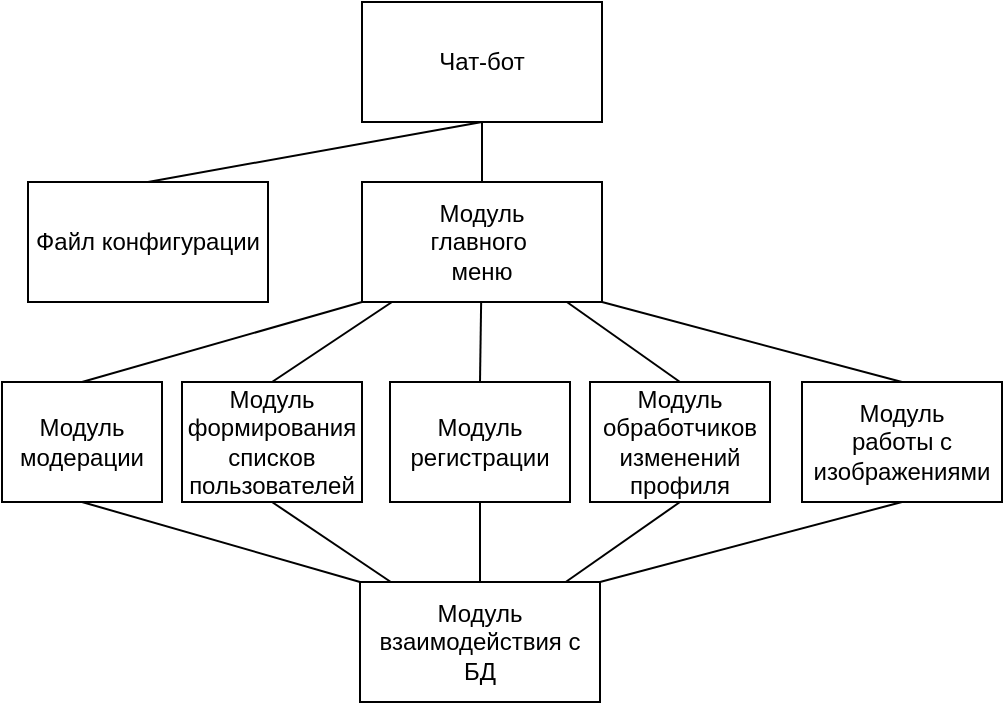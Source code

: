 <mxfile version="15.4.0" type="device"><diagram id="7jRWIJMAInZecaxBnqw3" name="Страница 1"><mxGraphModel dx="1086" dy="806" grid="1" gridSize="10" guides="1" tooltips="1" connect="1" arrows="1" fold="1" page="1" pageScale="1" pageWidth="827" pageHeight="1169" math="0" shadow="0"><root><mxCell id="0"/><mxCell id="1" parent="0"/><mxCell id="RjMLmramy-6WkKEBG9k0-1" value="Чат-бот" style="rounded=0;whiteSpace=wrap;html=1;" parent="1" vertex="1"><mxGeometry x="430" y="70" width="120" height="60" as="geometry"/></mxCell><mxCell id="RjMLmramy-6WkKEBG9k0-8" style="edgeStyle=none;rounded=0;orthogonalLoop=1;jettySize=auto;html=1;exitX=0.5;exitY=0;exitDx=0;exitDy=0;entryX=0.5;entryY=1;entryDx=0;entryDy=0;endArrow=none;endFill=0;" parent="1" source="RjMLmramy-6WkKEBG9k0-4" target="RjMLmramy-6WkKEBG9k0-1" edge="1"><mxGeometry relative="1" as="geometry"/></mxCell><mxCell id="RjMLmramy-6WkKEBG9k0-4" value="Файл конфигурации" style="rounded=0;whiteSpace=wrap;html=1;" parent="1" vertex="1"><mxGeometry x="263" y="160" width="120" height="60" as="geometry"/></mxCell><mxCell id="RjMLmramy-6WkKEBG9k0-7" style="edgeStyle=none;rounded=0;orthogonalLoop=1;jettySize=auto;html=1;exitX=0.5;exitY=0;exitDx=0;exitDy=0;entryX=0.5;entryY=1;entryDx=0;entryDy=0;endArrow=none;endFill=0;" parent="1" source="RjMLmramy-6WkKEBG9k0-5" target="RjMLmramy-6WkKEBG9k0-1" edge="1"><mxGeometry relative="1" as="geometry"/></mxCell><mxCell id="RjMLmramy-6WkKEBG9k0-5" value="&lt;span style=&quot;background-color: rgb(255 , 255 , 255)&quot;&gt;Модуль&lt;br&gt;главного&amp;nbsp;&lt;br&gt;меню&lt;/span&gt;" style="rounded=0;whiteSpace=wrap;html=1;" parent="1" vertex="1"><mxGeometry x="430" y="160" width="120" height="60" as="geometry"/></mxCell><mxCell id="RjMLmramy-6WkKEBG9k0-9" value="Модуль взаимодействия с БД" style="rounded=0;whiteSpace=wrap;html=1;" parent="1" vertex="1"><mxGeometry x="429" y="360" width="120" height="60" as="geometry"/></mxCell><mxCell id="RjMLmramy-6WkKEBG9k0-42" style="edgeStyle=none;rounded=0;orthogonalLoop=1;jettySize=auto;html=1;exitX=0.5;exitY=1;exitDx=0;exitDy=0;endArrow=none;endFill=0;entryX=1;entryY=0;entryDx=0;entryDy=0;" parent="1" source="RjMLmramy-6WkKEBG9k0-10" target="RjMLmramy-6WkKEBG9k0-9" edge="1"><mxGeometry relative="1" as="geometry"><mxPoint x="490" y="330.0" as="targetPoint"/></mxGeometry></mxCell><mxCell id="RjMLmramy-6WkKEBG9k0-48" style="edgeStyle=none;rounded=0;orthogonalLoop=1;jettySize=auto;html=1;exitX=0.5;exitY=0;exitDx=0;exitDy=0;endArrow=none;endFill=0;" parent="1" source="RjMLmramy-6WkKEBG9k0-10" edge="1"><mxGeometry relative="1" as="geometry"><mxPoint x="550" y="220" as="targetPoint"/></mxGeometry></mxCell><mxCell id="RjMLmramy-6WkKEBG9k0-10" value="Модуль &lt;br&gt;работы с изображениями" style="rounded=0;whiteSpace=wrap;html=1;" parent="1" vertex="1"><mxGeometry x="650" y="260" width="100" height="60" as="geometry"/></mxCell><mxCell id="RjMLmramy-6WkKEBG9k0-40" style="edgeStyle=none;rounded=0;orthogonalLoop=1;jettySize=auto;html=1;exitX=0.5;exitY=1;exitDx=0;exitDy=0;endArrow=none;endFill=0;" parent="1" source="RjMLmramy-6WkKEBG9k0-12" target="RjMLmramy-6WkKEBG9k0-9" edge="1"><mxGeometry relative="1" as="geometry"><mxPoint x="460" y="320" as="targetPoint"/></mxGeometry></mxCell><mxCell id="RjMLmramy-6WkKEBG9k0-46" style="edgeStyle=none;rounded=0;orthogonalLoop=1;jettySize=auto;html=1;exitX=0.5;exitY=0;exitDx=0;exitDy=0;endArrow=none;endFill=0;" parent="1" source="RjMLmramy-6WkKEBG9k0-12" target="RjMLmramy-6WkKEBG9k0-5" edge="1"><mxGeometry relative="1" as="geometry"><mxPoint x="490" y="220" as="targetPoint"/></mxGeometry></mxCell><mxCell id="RjMLmramy-6WkKEBG9k0-12" value="Модуль обработчиков изменений &lt;br&gt;профиля" style="rounded=0;whiteSpace=wrap;html=1;" parent="1" vertex="1"><mxGeometry x="544" y="260" width="90" height="60" as="geometry"/></mxCell><mxCell id="RjMLmramy-6WkKEBG9k0-39" style="edgeStyle=none;rounded=0;orthogonalLoop=1;jettySize=auto;html=1;exitX=0.5;exitY=1;exitDx=0;exitDy=0;endArrow=none;endFill=0;" parent="1" source="RjMLmramy-6WkKEBG9k0-13" target="RjMLmramy-6WkKEBG9k0-9" edge="1"><mxGeometry relative="1" as="geometry"><mxPoint x="459" y="330" as="targetPoint"/></mxGeometry></mxCell><mxCell id="RjMLmramy-6WkKEBG9k0-45" style="edgeStyle=none;rounded=0;orthogonalLoop=1;jettySize=auto;html=1;exitX=0.5;exitY=0;exitDx=0;exitDy=0;endArrow=none;endFill=0;" parent="1" source="RjMLmramy-6WkKEBG9k0-13" target="RjMLmramy-6WkKEBG9k0-5" edge="1"><mxGeometry relative="1" as="geometry"><mxPoint x="490" y="220" as="targetPoint"/></mxGeometry></mxCell><mxCell id="RjMLmramy-6WkKEBG9k0-13" value="Модуль&lt;br&gt;регистрации" style="rounded=0;whiteSpace=wrap;html=1;" parent="1" vertex="1"><mxGeometry x="444" y="260" width="90" height="60" as="geometry"/></mxCell><mxCell id="RjMLmramy-6WkKEBG9k0-38" style="edgeStyle=none;rounded=0;orthogonalLoop=1;jettySize=auto;html=1;exitX=0.5;exitY=1;exitDx=0;exitDy=0;endArrow=none;endFill=0;" parent="1" source="RjMLmramy-6WkKEBG9k0-15" target="RjMLmramy-6WkKEBG9k0-9" edge="1"><mxGeometry relative="1" as="geometry"><mxPoint x="450" y="340" as="targetPoint"/></mxGeometry></mxCell><mxCell id="RjMLmramy-6WkKEBG9k0-44" style="edgeStyle=none;rounded=0;orthogonalLoop=1;jettySize=auto;html=1;exitX=0.5;exitY=0;exitDx=0;exitDy=0;endArrow=none;endFill=0;" parent="1" source="RjMLmramy-6WkKEBG9k0-15" target="RjMLmramy-6WkKEBG9k0-5" edge="1"><mxGeometry relative="1" as="geometry"><mxPoint x="490" y="220" as="targetPoint"/></mxGeometry></mxCell><mxCell id="RjMLmramy-6WkKEBG9k0-15" value="Модуль формирования списков пользователей" style="rounded=0;whiteSpace=wrap;html=1;" parent="1" vertex="1"><mxGeometry x="340" y="260" width="90" height="60" as="geometry"/></mxCell><mxCell id="RjMLmramy-6WkKEBG9k0-37" style="edgeStyle=none;rounded=0;orthogonalLoop=1;jettySize=auto;html=1;exitX=0.5;exitY=1;exitDx=0;exitDy=0;endArrow=none;endFill=0;entryX=0;entryY=0;entryDx=0;entryDy=0;" parent="1" source="RjMLmramy-6WkKEBG9k0-16" target="RjMLmramy-6WkKEBG9k0-9" edge="1"><mxGeometry relative="1" as="geometry"/></mxCell><mxCell id="RjMLmramy-6WkKEBG9k0-43" style="edgeStyle=none;rounded=0;orthogonalLoop=1;jettySize=auto;html=1;exitX=0.5;exitY=0;exitDx=0;exitDy=0;endArrow=none;endFill=0;" parent="1" source="RjMLmramy-6WkKEBG9k0-16" edge="1"><mxGeometry relative="1" as="geometry"><mxPoint x="430" y="220" as="targetPoint"/></mxGeometry></mxCell><mxCell id="RjMLmramy-6WkKEBG9k0-16" value="Модуль&lt;br&gt;модерации" style="rounded=0;whiteSpace=wrap;html=1;" parent="1" vertex="1"><mxGeometry x="250" y="260" width="80" height="60" as="geometry"/></mxCell></root></mxGraphModel></diagram></mxfile>